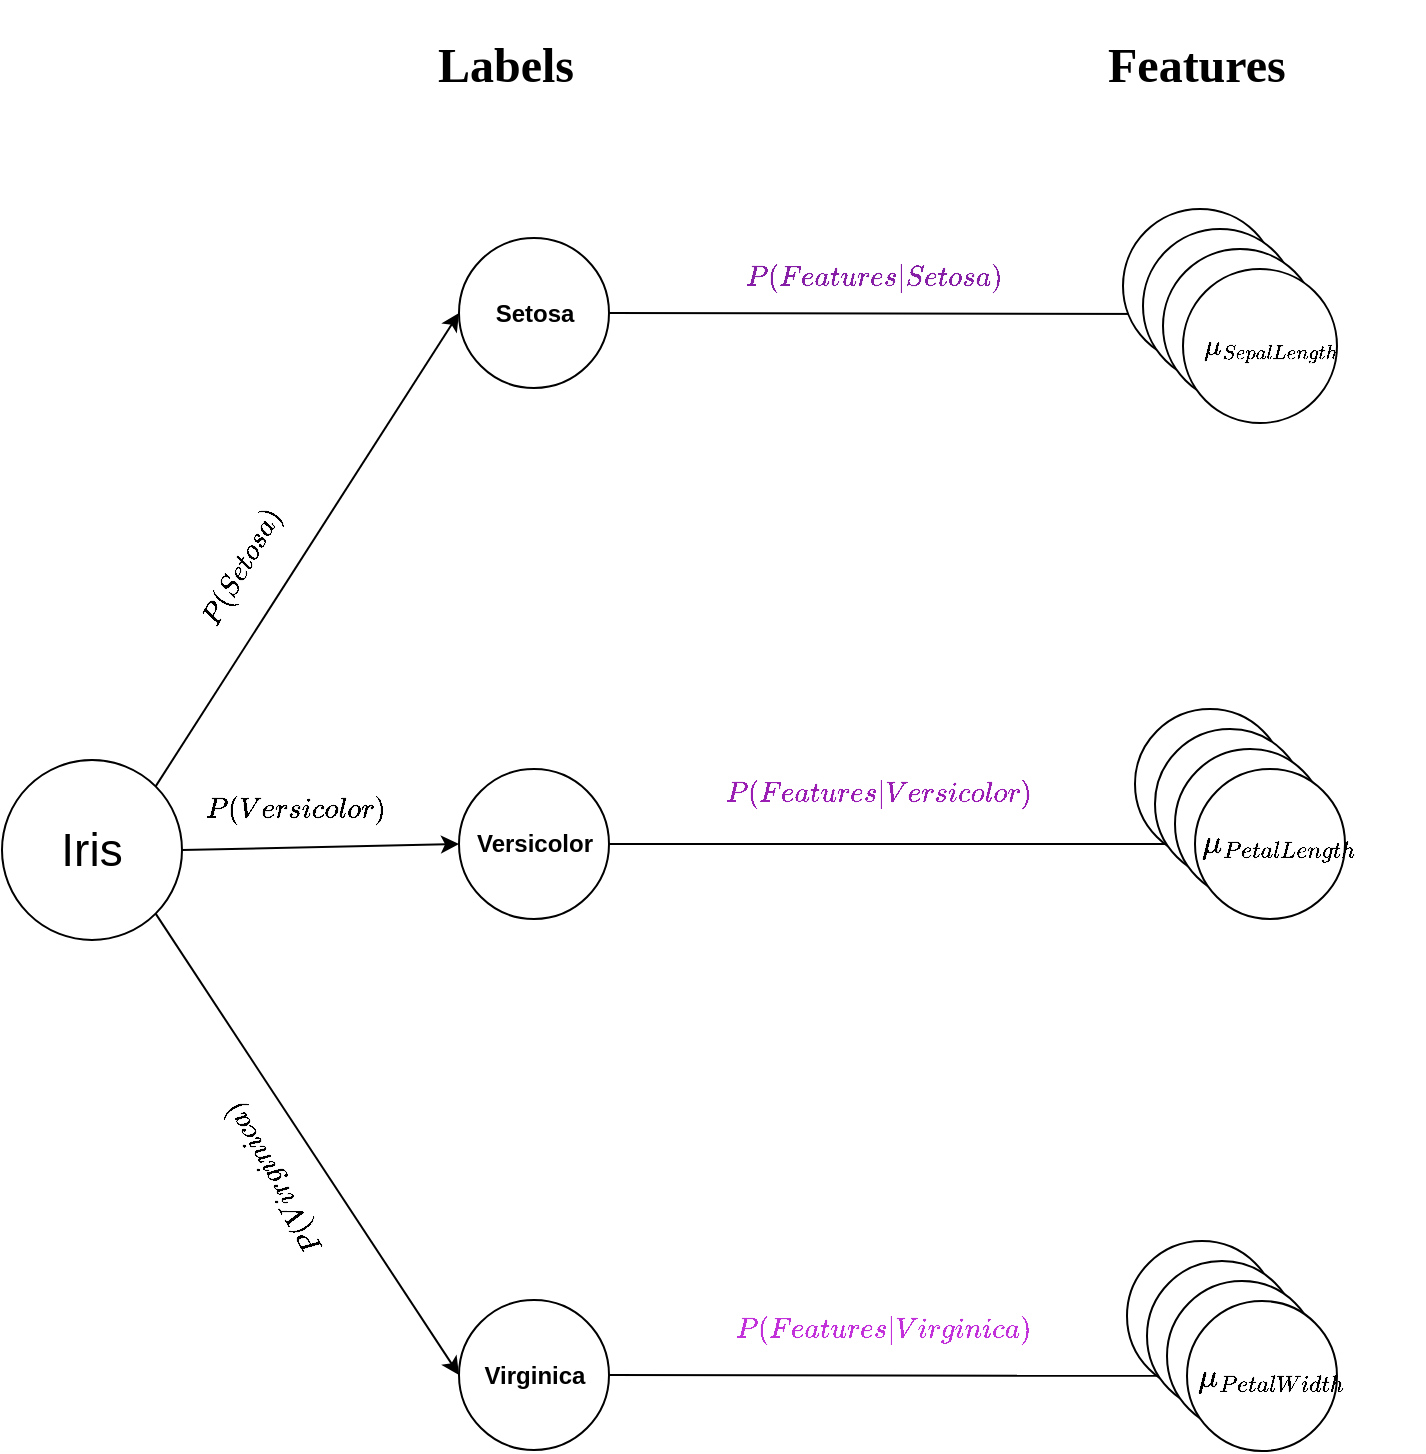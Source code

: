 <mxfile version="10.6.9" type="device"><diagram id="wa2x9N_ZxLbBPLmP5NWY" name="Page-1"><mxGraphModel dx="1394" dy="753" grid="1" gridSize="10" guides="1" tooltips="1" connect="1" arrows="1" fold="1" page="1" pageScale="1" pageWidth="850" pageHeight="1100" math="1" shadow="0"><root><mxCell id="0"/><mxCell id="1" parent="0"/><mxCell id="PNvmPUj3kv8Sszy4whc6-14" style="rounded=0;orthogonalLoop=1;jettySize=auto;html=1;exitX=1;exitY=0;exitDx=0;exitDy=0;entryX=0;entryY=0.5;entryDx=0;entryDy=0;" edge="1" parent="1" source="PNvmPUj3kv8Sszy4whc6-1" target="PNvmPUj3kv8Sszy4whc6-2"><mxGeometry relative="1" as="geometry"/></mxCell><mxCell id="PNvmPUj3kv8Sszy4whc6-15" style="edgeStyle=none;rounded=0;orthogonalLoop=1;jettySize=auto;html=1;exitX=1;exitY=0.5;exitDx=0;exitDy=0;entryX=0;entryY=0.5;entryDx=0;entryDy=0;" edge="1" parent="1" source="PNvmPUj3kv8Sszy4whc6-1" target="PNvmPUj3kv8Sszy4whc6-3"><mxGeometry relative="1" as="geometry"/></mxCell><mxCell id="PNvmPUj3kv8Sszy4whc6-16" style="edgeStyle=none;rounded=0;orthogonalLoop=1;jettySize=auto;html=1;exitX=1;exitY=1;exitDx=0;exitDy=0;entryX=0;entryY=0.5;entryDx=0;entryDy=0;" edge="1" parent="1" source="PNvmPUj3kv8Sszy4whc6-1" target="PNvmPUj3kv8Sszy4whc6-4"><mxGeometry relative="1" as="geometry"/></mxCell><mxCell id="PNvmPUj3kv8Sszy4whc6-1" value="&lt;font style=&quot;font-size: 23px&quot;&gt;Iris&lt;/font&gt;" style="ellipse;whiteSpace=wrap;html=1;aspect=fixed;" vertex="1" parent="1"><mxGeometry x="25" y="487" width="90" height="90" as="geometry"/></mxCell><mxCell id="PNvmPUj3kv8Sszy4whc6-56" style="edgeStyle=none;rounded=0;orthogonalLoop=1;jettySize=auto;html=1;exitX=1;exitY=0.5;exitDx=0;exitDy=0;entryX=0.013;entryY=0.292;entryDx=0;entryDy=0;entryPerimeter=0;fontFamily=Verdana;" edge="1" parent="1" source="PNvmPUj3kv8Sszy4whc6-2" target="PNvmPUj3kv8Sszy4whc6-33"><mxGeometry relative="1" as="geometry"/></mxCell><mxCell id="PNvmPUj3kv8Sszy4whc6-2" value="&lt;b&gt;Setosa&lt;/b&gt;" style="ellipse;whiteSpace=wrap;html=1;aspect=fixed;" vertex="1" parent="1"><mxGeometry x="253.5" y="226" width="75" height="75" as="geometry"/></mxCell><mxCell id="PNvmPUj3kv8Sszy4whc6-57" style="edgeStyle=none;rounded=0;orthogonalLoop=1;jettySize=auto;html=1;exitX=1;exitY=0.5;exitDx=0;exitDy=0;fontFamily=Verdana;" edge="1" parent="1" source="PNvmPUj3kv8Sszy4whc6-3" target="PNvmPUj3kv8Sszy4whc6-41"><mxGeometry relative="1" as="geometry"/></mxCell><mxCell id="PNvmPUj3kv8Sszy4whc6-3" value="&lt;b&gt;Versicolor&lt;/b&gt;" style="ellipse;whiteSpace=wrap;html=1;aspect=fixed;" vertex="1" parent="1"><mxGeometry x="253.5" y="491.5" width="75" height="75" as="geometry"/></mxCell><mxCell id="PNvmPUj3kv8Sszy4whc6-59" style="edgeStyle=none;rounded=0;orthogonalLoop=1;jettySize=auto;html=1;exitX=1;exitY=0.5;exitDx=0;exitDy=0;fontFamily=Verdana;" edge="1" parent="1" source="PNvmPUj3kv8Sszy4whc6-4" target="PNvmPUj3kv8Sszy4whc6-45"><mxGeometry relative="1" as="geometry"/></mxCell><mxCell id="PNvmPUj3kv8Sszy4whc6-4" value="&lt;b&gt;Virginica&lt;/b&gt;" style="ellipse;whiteSpace=wrap;html=1;aspect=fixed;" vertex="1" parent="1"><mxGeometry x="253.5" y="757" width="75" height="75" as="geometry"/></mxCell><mxCell id="PNvmPUj3kv8Sszy4whc6-30" value="" style="ellipse;whiteSpace=wrap;html=1;aspect=fixed;" vertex="1" parent="1"><mxGeometry x="585.5" y="211.5" width="77" height="77" as="geometry"/></mxCell><mxCell id="PNvmPUj3kv8Sszy4whc6-31" value="" style="ellipse;whiteSpace=wrap;html=1;aspect=fixed;" vertex="1" parent="1"><mxGeometry x="595.5" y="221.5" width="77" height="77" as="geometry"/></mxCell><mxCell id="PNvmPUj3kv8Sszy4whc6-32" value="" style="ellipse;whiteSpace=wrap;html=1;aspect=fixed;" vertex="1" parent="1"><mxGeometry x="605.5" y="231.5" width="77" height="77" as="geometry"/></mxCell><mxCell id="PNvmPUj3kv8Sszy4whc6-33" value="&lt;div style=&quot;text-align: right&quot;&gt;&lt;span&gt;&lt;i&gt;&lt;font style=&quot;font-size: 14px&quot;&gt;$$\mu_{SepalLength}$$&lt;/font&gt;&lt;/i&gt;&lt;/span&gt;&lt;/div&gt;" style="ellipse;whiteSpace=wrap;html=1;aspect=fixed;fontFamily=Verdana;align=center;fontStyle=1;spacingLeft=10;" vertex="1" parent="1"><mxGeometry x="615.5" y="241.5" width="77" height="77" as="geometry"/></mxCell><mxCell id="PNvmPUj3kv8Sszy4whc6-38" value="" style="ellipse;whiteSpace=wrap;html=1;aspect=fixed;" vertex="1" parent="1"><mxGeometry x="591.5" y="461.5" width="75" height="75" as="geometry"/></mxCell><mxCell id="PNvmPUj3kv8Sszy4whc6-39" value="" style="ellipse;whiteSpace=wrap;html=1;aspect=fixed;" vertex="1" parent="1"><mxGeometry x="601.5" y="471.5" width="75" height="75" as="geometry"/></mxCell><mxCell id="PNvmPUj3kv8Sszy4whc6-40" value="" style="ellipse;whiteSpace=wrap;html=1;aspect=fixed;" vertex="1" parent="1"><mxGeometry x="611.5" y="481.5" width="75" height="75" as="geometry"/></mxCell><mxCell id="PNvmPUj3kv8Sszy4whc6-41" value="&lt;i&gt;&lt;font style=&quot;font-size: 14px&quot;&gt;$$\mu_{PetalLength}$$&lt;/font&gt;&lt;/i&gt;" style="ellipse;whiteSpace=wrap;html=1;aspect=fixed;labelPosition=center;verticalLabelPosition=middle;align=center;verticalAlign=middle;spacingLeft=8;" vertex="1" parent="1"><mxGeometry x="621.5" y="491.5" width="75" height="75" as="geometry"/></mxCell><mxCell id="PNvmPUj3kv8Sszy4whc6-42" value="" style="ellipse;whiteSpace=wrap;html=1;aspect=fixed;" vertex="1" parent="1"><mxGeometry x="587.5" y="727.5" width="75" height="75" as="geometry"/></mxCell><mxCell id="PNvmPUj3kv8Sszy4whc6-43" value="" style="ellipse;whiteSpace=wrap;html=1;aspect=fixed;" vertex="1" parent="1"><mxGeometry x="597.5" y="737.5" width="75" height="75" as="geometry"/></mxCell><mxCell id="PNvmPUj3kv8Sszy4whc6-44" value="" style="ellipse;whiteSpace=wrap;html=1;aspect=fixed;" vertex="1" parent="1"><mxGeometry x="607.5" y="747.5" width="75" height="75" as="geometry"/></mxCell><mxCell id="PNvmPUj3kv8Sszy4whc6-45" value="&lt;i&gt;&lt;font style=&quot;font-size: 14px&quot;&gt;$$\mu_{PetalWidth}$$&lt;/font&gt;&lt;/i&gt;" style="ellipse;whiteSpace=wrap;html=1;aspect=fixed;spacingLeft=8;" vertex="1" parent="1"><mxGeometry x="617.5" y="757.5" width="75" height="75" as="geometry"/></mxCell><mxCell id="PNvmPUj3kv8Sszy4whc6-53" value="&lt;h1&gt;Features&lt;/h1&gt;" style="text;html=1;resizable=0;points=[];autosize=1;align=left;verticalAlign=top;spacingTop=-4;fontFamily=Verdana;" vertex="1" parent="1"><mxGeometry x="575.5" y="107" width="130" height="50" as="geometry"/></mxCell><mxCell id="PNvmPUj3kv8Sszy4whc6-54" value="&lt;h1&gt;Labels&lt;/h1&gt;" style="text;html=1;resizable=0;points=[];autosize=1;align=left;verticalAlign=top;spacingTop=-4;fontFamily=Verdana;" vertex="1" parent="1"><mxGeometry x="241" y="107" width="100" height="50" as="geometry"/></mxCell><mxCell id="PNvmPUj3kv8Sszy4whc6-61" value="&lt;font color=&quot;#861ea6&quot; style=&quot;font-size: 14px;&quot;&gt;$$P(Features|Setosa)$$&lt;/font&gt;" style="text;html=1;resizable=0;points=[];autosize=1;align=left;verticalAlign=top;spacingTop=-4;fontFamily=Verdana;fontSize=14;" vertex="1" parent="1"><mxGeometry x="395" y="220.5" width="160" height="20" as="geometry"/></mxCell><mxCell id="PNvmPUj3kv8Sszy4whc6-62" value="&lt;font color=&quot;#9a1db3&quot; style=&quot;font-size: 14px;&quot;&gt;$$P(Features|Versicolor)$$&lt;/font&gt;" style="text;html=1;resizable=0;points=[];autosize=1;align=left;verticalAlign=top;spacingTop=-4;fontFamily=Verdana;fontSize=14;" vertex="1" parent="1"><mxGeometry x="385" y="479" width="180" height="20" as="geometry"/></mxCell><mxCell id="PNvmPUj3kv8Sszy4whc6-63" value="&lt;font style=&quot;font-size: 14px;&quot;&gt;$$P(Features|Virginica)$$&lt;/font&gt;" style="text;html=1;resizable=0;points=[];autosize=1;align=left;verticalAlign=top;spacingTop=-4;fontFamily=Verdana;fontSize=14;fontColor=#C230D9;" vertex="1" parent="1"><mxGeometry x="390" y="747" width="170" height="20" as="geometry"/></mxCell><mxCell id="PNvmPUj3kv8Sszy4whc6-64" value="$$P(Setosa)$$" style="text;html=1;resizable=0;points=[];autosize=1;align=left;verticalAlign=top;spacingTop=-4;fontFamily=Verdana;fontSize=14;rotation=-60;" vertex="1" parent="1"><mxGeometry x="90" y="360" width="100" height="20" as="geometry"/></mxCell><mxCell id="PNvmPUj3kv8Sszy4whc6-65" value="$$P(Versicolor)$$" style="text;html=1;resizable=0;points=[];autosize=1;align=left;verticalAlign=top;spacingTop=-4;fontFamily=Verdana;fontSize=14;" vertex="1" parent="1"><mxGeometry x="124.5" y="487" width="120" height="20" as="geometry"/></mxCell><mxCell id="PNvmPUj3kv8Sszy4whc6-68" value="$$P(Virginica)$$" style="text;html=1;resizable=0;points=[];autosize=1;align=left;verticalAlign=top;spacingTop=-4;fontFamily=Verdana;fontSize=14;rotation=-120;" vertex="1" parent="1"><mxGeometry x="80" y="680" width="120" height="20" as="geometry"/></mxCell></root></mxGraphModel></diagram></mxfile>